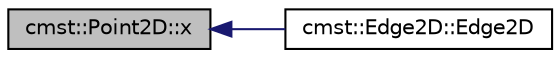 digraph "cmst::Point2D::x"
{
  edge [fontname="Helvetica",fontsize="10",labelfontname="Helvetica",labelfontsize="10"];
  node [fontname="Helvetica",fontsize="10",shape=record];
  rankdir="LR";
  Node1 [label="cmst::Point2D::x",height=0.2,width=0.4,color="black", fillcolor="grey75", style="filled", fontcolor="black"];
  Node1 -> Node2 [dir="back",color="midnightblue",fontsize="10",style="solid"];
  Node2 [label="cmst::Edge2D::Edge2D",height=0.2,width=0.4,color="black", fillcolor="white", style="filled",URL="$classcmst_1_1_edge2_d.html#a0d1166315f84757395e889d3225e2ae0"];
}
